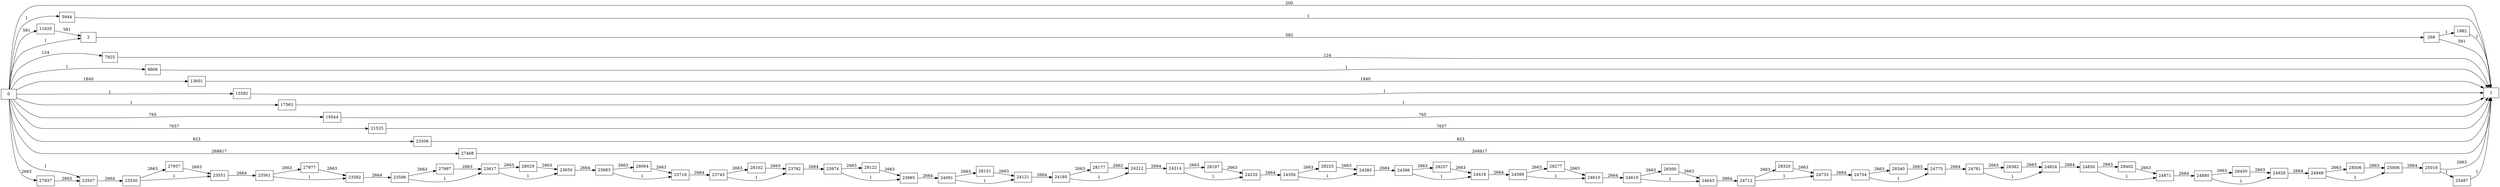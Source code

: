 digraph {
	graph [rankdir=LR]
	node [shape=rectangle]
	2 -> 268 [label=582]
	268 -> 1 [label=581]
	268 -> 1982 [label=1]
	1982 -> 1 [label=1]
	5944 -> 1 [label=1]
	7925 -> 1 [label=124]
	9906 -> 1 [label=1]
	11620 -> 2 [label=581]
	13601 -> 1 [label=1840]
	15582 -> 1 [label=1]
	17563 -> 1 [label=1]
	19544 -> 1 [label=765]
	21525 -> 1 [label=7657]
	23506 -> 1 [label=823]
	23507 -> 23530 [label=2664]
	23530 -> 23551 [label=1]
	23530 -> 27957 [label=2663]
	23551 -> 23561 [label=2664]
	23561 -> 23582 [label=1]
	23561 -> 27977 [label=2663]
	23582 -> 23596 [label=2664]
	23596 -> 23617 [label=1]
	23596 -> 27997 [label=2663]
	23617 -> 23650 [label=1]
	23617 -> 28029 [label=2663]
	23650 -> 23683 [label=2664]
	23683 -> 23719 [label=1]
	23683 -> 28064 [label=2663]
	23719 -> 23743 [label=2664]
	23743 -> 23782 [label=1]
	23743 -> 28102 [label=2663]
	23782 -> 23974 [label=2664]
	23974 -> 23995 [label=1]
	23974 -> 28122 [label=2663]
	23995 -> 24091 [label=2664]
	24091 -> 24121 [label=1]
	24091 -> 28151 [label=2663]
	24121 -> 24185 [label=2664]
	24185 -> 24212 [label=1]
	24185 -> 28177 [label=2663]
	24212 -> 24214 [label=2664]
	24214 -> 24235 [label=1]
	24214 -> 28197 [label=2663]
	24235 -> 24356 [label=2664]
	24356 -> 24385 [label=1]
	24356 -> 28225 [label=2663]
	24385 -> 24386 [label=2664]
	24386 -> 24419 [label=1]
	24386 -> 28257 [label=2663]
	24419 -> 24589 [label=2664]
	24589 -> 24610 [label=1]
	24589 -> 28277 [label=2663]
	24610 -> 24619 [label=2664]
	24619 -> 24643 [label=1]
	24619 -> 28300 [label=2663]
	24643 -> 24712 [label=2664]
	24712 -> 24733 [label=1]
	24712 -> 28320 [label=2663]
	24733 -> 24754 [label=2664]
	24754 -> 24775 [label=1]
	24754 -> 28340 [label=2663]
	24775 -> 24781 [label=2664]
	24781 -> 24824 [label=1]
	24781 -> 28382 [label=2663]
	24824 -> 24850 [label=2664]
	24850 -> 24871 [label=1]
	24850 -> 28402 [label=2663]
	24871 -> 24880 [label=2664]
	24880 -> 24929 [label=1]
	24880 -> 28450 [label=2663]
	24929 -> 24949 [label=2664]
	24949 -> 25006 [label=1]
	24949 -> 28506 [label=2663]
	25006 -> 25018 [label=2664]
	25018 -> 1 [label=2663]
	25018 -> 25487 [label=1]
	25487 -> 1 [label=1]
	27468 -> 1 [label=268817]
	27937 -> 23507 [label=2663]
	27957 -> 23551 [label=2663]
	27977 -> 23582 [label=2663]
	27997 -> 23617 [label=2663]
	28029 -> 23650 [label=2663]
	28064 -> 23719 [label=2663]
	28102 -> 23782 [label=2663]
	28122 -> 23995 [label=2663]
	28151 -> 24121 [label=2663]
	28177 -> 24212 [label=2663]
	28197 -> 24235 [label=2663]
	28225 -> 24385 [label=2663]
	28257 -> 24419 [label=2663]
	28277 -> 24610 [label=2663]
	28300 -> 24643 [label=2663]
	28320 -> 24733 [label=2663]
	28340 -> 24775 [label=2663]
	28382 -> 24824 [label=2663]
	28402 -> 24871 [label=2663]
	28450 -> 24929 [label=2663]
	28506 -> 25006 [label=2663]
	0 -> 2 [label=1]
	0 -> 23507 [label=1]
	0 -> 1 [label=200]
	0 -> 5944 [label=1]
	0 -> 7925 [label=124]
	0 -> 9906 [label=1]
	0 -> 11620 [label=581]
	0 -> 13601 [label=1840]
	0 -> 15582 [label=1]
	0 -> 17563 [label=1]
	0 -> 19544 [label=765]
	0 -> 21525 [label=7657]
	0 -> 23506 [label=823]
	0 -> 27468 [label=268817]
	0 -> 27937 [label=2663]
}
